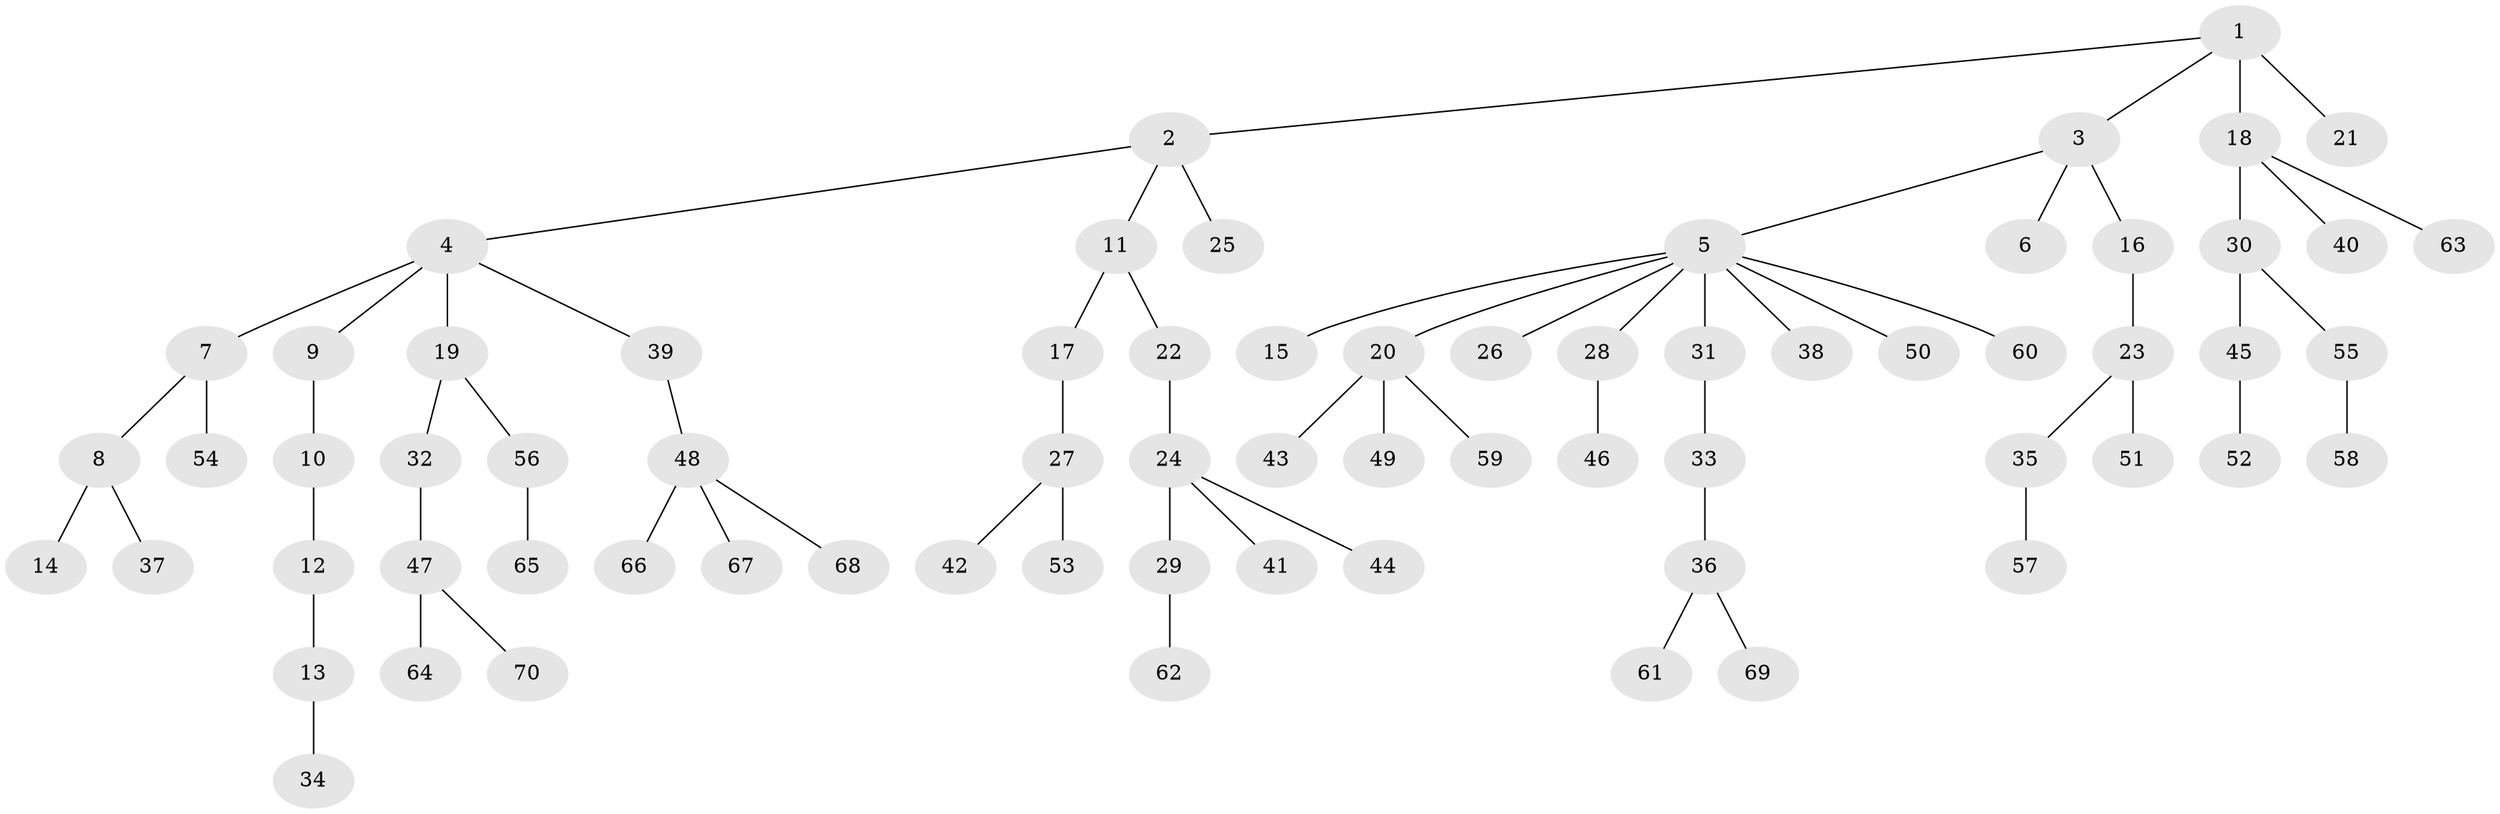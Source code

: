 // original degree distribution, {4: 0.08, 5: 0.03, 6: 0.01, 10: 0.01, 2: 0.26, 3: 0.11, 1: 0.5}
// Generated by graph-tools (version 1.1) at 2025/51/03/04/25 22:51:32]
// undirected, 70 vertices, 69 edges
graph export_dot {
  node [color=gray90,style=filled];
  1;
  2;
  3;
  4;
  5;
  6;
  7;
  8;
  9;
  10;
  11;
  12;
  13;
  14;
  15;
  16;
  17;
  18;
  19;
  20;
  21;
  22;
  23;
  24;
  25;
  26;
  27;
  28;
  29;
  30;
  31;
  32;
  33;
  34;
  35;
  36;
  37;
  38;
  39;
  40;
  41;
  42;
  43;
  44;
  45;
  46;
  47;
  48;
  49;
  50;
  51;
  52;
  53;
  54;
  55;
  56;
  57;
  58;
  59;
  60;
  61;
  62;
  63;
  64;
  65;
  66;
  67;
  68;
  69;
  70;
  1 -- 2 [weight=1.0];
  1 -- 3 [weight=1.0];
  1 -- 18 [weight=1.0];
  1 -- 21 [weight=2.0];
  2 -- 4 [weight=1.0];
  2 -- 11 [weight=1.0];
  2 -- 25 [weight=1.0];
  3 -- 5 [weight=1.0];
  3 -- 6 [weight=1.0];
  3 -- 16 [weight=1.0];
  4 -- 7 [weight=1.0];
  4 -- 9 [weight=1.0];
  4 -- 19 [weight=1.0];
  4 -- 39 [weight=1.0];
  5 -- 15 [weight=1.0];
  5 -- 20 [weight=1.0];
  5 -- 26 [weight=1.0];
  5 -- 28 [weight=1.0];
  5 -- 31 [weight=1.0];
  5 -- 38 [weight=1.0];
  5 -- 50 [weight=1.0];
  5 -- 60 [weight=1.0];
  7 -- 8 [weight=1.0];
  7 -- 54 [weight=1.0];
  8 -- 14 [weight=1.0];
  8 -- 37 [weight=1.0];
  9 -- 10 [weight=1.0];
  10 -- 12 [weight=1.0];
  11 -- 17 [weight=1.0];
  11 -- 22 [weight=1.0];
  12 -- 13 [weight=1.0];
  13 -- 34 [weight=1.0];
  16 -- 23 [weight=1.0];
  17 -- 27 [weight=1.0];
  18 -- 30 [weight=1.0];
  18 -- 40 [weight=1.0];
  18 -- 63 [weight=1.0];
  19 -- 32 [weight=1.0];
  19 -- 56 [weight=1.0];
  20 -- 43 [weight=1.0];
  20 -- 49 [weight=1.0];
  20 -- 59 [weight=1.0];
  22 -- 24 [weight=1.0];
  23 -- 35 [weight=1.0];
  23 -- 51 [weight=1.0];
  24 -- 29 [weight=1.0];
  24 -- 41 [weight=1.0];
  24 -- 44 [weight=1.0];
  27 -- 42 [weight=1.0];
  27 -- 53 [weight=1.0];
  28 -- 46 [weight=1.0];
  29 -- 62 [weight=1.0];
  30 -- 45 [weight=1.0];
  30 -- 55 [weight=1.0];
  31 -- 33 [weight=1.0];
  32 -- 47 [weight=1.0];
  33 -- 36 [weight=1.0];
  35 -- 57 [weight=1.0];
  36 -- 61 [weight=1.0];
  36 -- 69 [weight=1.0];
  39 -- 48 [weight=1.0];
  45 -- 52 [weight=1.0];
  47 -- 64 [weight=1.0];
  47 -- 70 [weight=1.0];
  48 -- 66 [weight=1.0];
  48 -- 67 [weight=1.0];
  48 -- 68 [weight=1.0];
  55 -- 58 [weight=1.0];
  56 -- 65 [weight=1.0];
}
